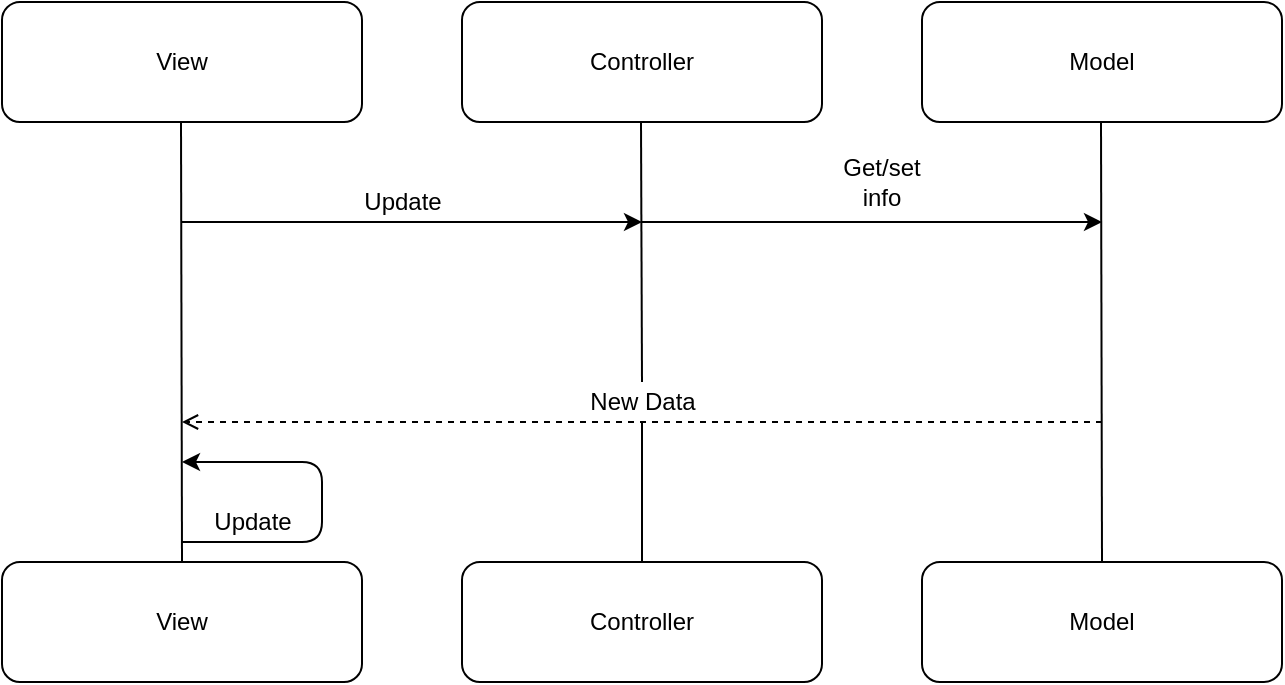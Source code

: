 <mxfile version="14.1.4" type="github">
  <diagram id="C5RBs43oDa-KdzZeNtuy" name="Page-1">
    <mxGraphModel dx="1102" dy="614" grid="1" gridSize="10" guides="1" tooltips="1" connect="1" arrows="1" fold="1" page="1" pageScale="1" pageWidth="827" pageHeight="1169" math="0" shadow="0">
      <root>
        <mxCell id="WIyWlLk6GJQsqaUBKTNV-0" />
        <mxCell id="WIyWlLk6GJQsqaUBKTNV-1" parent="WIyWlLk6GJQsqaUBKTNV-0" />
        <mxCell id="FGB6RuAwcSteGcFk_Uby-0" value="View" style="rounded=1;whiteSpace=wrap;html=1;" parent="WIyWlLk6GJQsqaUBKTNV-1" vertex="1">
          <mxGeometry x="70" y="150" width="180" height="60" as="geometry" />
        </mxCell>
        <mxCell id="FGB6RuAwcSteGcFk_Uby-2" value="View" style="rounded=1;whiteSpace=wrap;html=1;" parent="WIyWlLk6GJQsqaUBKTNV-1" vertex="1">
          <mxGeometry x="70" y="430" width="180" height="60" as="geometry" />
        </mxCell>
        <mxCell id="FGB6RuAwcSteGcFk_Uby-3" value="" style="endArrow=none;html=1;exitX=0.5;exitY=0;exitDx=0;exitDy=0;" parent="WIyWlLk6GJQsqaUBKTNV-1" source="FGB6RuAwcSteGcFk_Uby-2" edge="1">
          <mxGeometry width="50" height="50" relative="1" as="geometry">
            <mxPoint x="159.5" y="290" as="sourcePoint" />
            <mxPoint x="159.5" y="210" as="targetPoint" />
          </mxGeometry>
        </mxCell>
        <mxCell id="FGB6RuAwcSteGcFk_Uby-4" value="Controller" style="rounded=1;whiteSpace=wrap;html=1;" parent="WIyWlLk6GJQsqaUBKTNV-1" vertex="1">
          <mxGeometry x="300" y="150" width="180" height="60" as="geometry" />
        </mxCell>
        <mxCell id="FGB6RuAwcSteGcFk_Uby-5" value="Controller" style="rounded=1;whiteSpace=wrap;html=1;" parent="WIyWlLk6GJQsqaUBKTNV-1" vertex="1">
          <mxGeometry x="300" y="430" width="180" height="60" as="geometry" />
        </mxCell>
        <mxCell id="FGB6RuAwcSteGcFk_Uby-6" value="" style="endArrow=none;html=1;exitX=0.5;exitY=0;exitDx=0;exitDy=0;" parent="WIyWlLk6GJQsqaUBKTNV-1" source="xknU8V1YISgp9DnoOgRf-1" edge="1">
          <mxGeometry width="50" height="50" relative="1" as="geometry">
            <mxPoint x="389.5" y="290" as="sourcePoint" />
            <mxPoint x="389.5" y="210" as="targetPoint" />
          </mxGeometry>
        </mxCell>
        <mxCell id="FGB6RuAwcSteGcFk_Uby-7" value="Model" style="rounded=1;whiteSpace=wrap;html=1;" parent="WIyWlLk6GJQsqaUBKTNV-1" vertex="1">
          <mxGeometry x="530" y="150" width="180" height="60" as="geometry" />
        </mxCell>
        <mxCell id="FGB6RuAwcSteGcFk_Uby-8" value="Model" style="rounded=1;whiteSpace=wrap;html=1;" parent="WIyWlLk6GJQsqaUBKTNV-1" vertex="1">
          <mxGeometry x="530" y="430" width="180" height="60" as="geometry" />
        </mxCell>
        <mxCell id="FGB6RuAwcSteGcFk_Uby-9" value="" style="endArrow=none;html=1;exitX=0.5;exitY=0;exitDx=0;exitDy=0;" parent="WIyWlLk6GJQsqaUBKTNV-1" source="FGB6RuAwcSteGcFk_Uby-8" edge="1">
          <mxGeometry width="50" height="50" relative="1" as="geometry">
            <mxPoint x="619.5" y="290" as="sourcePoint" />
            <mxPoint x="619.5" y="210" as="targetPoint" />
          </mxGeometry>
        </mxCell>
        <mxCell id="FGB6RuAwcSteGcFk_Uby-10" value="" style="endArrow=classic;html=1;" parent="WIyWlLk6GJQsqaUBKTNV-1" edge="1">
          <mxGeometry width="50" height="50" relative="1" as="geometry">
            <mxPoint x="160" y="260" as="sourcePoint" />
            <mxPoint x="390" y="260" as="targetPoint" />
          </mxGeometry>
        </mxCell>
        <mxCell id="FGB6RuAwcSteGcFk_Uby-11" value="" style="endArrow=classic;html=1;" parent="WIyWlLk6GJQsqaUBKTNV-1" edge="1">
          <mxGeometry width="50" height="50" relative="1" as="geometry">
            <mxPoint x="390" y="260" as="sourcePoint" />
            <mxPoint x="620" y="260" as="targetPoint" />
          </mxGeometry>
        </mxCell>
        <mxCell id="xbyktGyrdZoSaX2DfJS7-0" value="Update" style="text;html=1;align=center;verticalAlign=middle;resizable=0;points=[];autosize=1;" parent="WIyWlLk6GJQsqaUBKTNV-1" vertex="1">
          <mxGeometry x="245" y="240" width="50" height="20" as="geometry" />
        </mxCell>
        <mxCell id="xbyktGyrdZoSaX2DfJS7-2" value="Get/set info" style="text;html=1;strokeColor=none;fillColor=none;align=center;verticalAlign=middle;whiteSpace=wrap;rounded=0;" parent="WIyWlLk6GJQsqaUBKTNV-1" vertex="1">
          <mxGeometry x="490" y="230" width="40" height="20" as="geometry" />
        </mxCell>
        <mxCell id="xknU8V1YISgp9DnoOgRf-0" value="" style="html=1;verticalAlign=bottom;labelBackgroundColor=none;endArrow=open;endFill=0;dashed=1;" parent="WIyWlLk6GJQsqaUBKTNV-1" edge="1">
          <mxGeometry width="160" relative="1" as="geometry">
            <mxPoint x="620" y="360" as="sourcePoint" />
            <mxPoint x="160" y="360" as="targetPoint" />
          </mxGeometry>
        </mxCell>
        <mxCell id="xknU8V1YISgp9DnoOgRf-1" value="New Data" style="text;html=1;align=center;verticalAlign=middle;resizable=0;points=[];autosize=1;" parent="WIyWlLk6GJQsqaUBKTNV-1" vertex="1">
          <mxGeometry x="355" y="340" width="70" height="20" as="geometry" />
        </mxCell>
        <mxCell id="xknU8V1YISgp9DnoOgRf-3" value="" style="endArrow=none;html=1;exitX=0.5;exitY=0;exitDx=0;exitDy=0;" parent="WIyWlLk6GJQsqaUBKTNV-1" source="FGB6RuAwcSteGcFk_Uby-5" target="xknU8V1YISgp9DnoOgRf-1" edge="1">
          <mxGeometry width="50" height="50" relative="1" as="geometry">
            <mxPoint x="390" y="430" as="sourcePoint" />
            <mxPoint x="389.5" y="210" as="targetPoint" />
          </mxGeometry>
        </mxCell>
        <mxCell id="xknU8V1YISgp9DnoOgRf-6" value="" style="edgeStyle=segmentEdgeStyle;endArrow=classic;html=1;" parent="WIyWlLk6GJQsqaUBKTNV-1" edge="1">
          <mxGeometry width="50" height="50" relative="1" as="geometry">
            <mxPoint x="160" y="420" as="sourcePoint" />
            <mxPoint x="160" y="380" as="targetPoint" />
            <Array as="points">
              <mxPoint x="230" y="420" />
              <mxPoint x="230" y="380" />
              <mxPoint x="160" y="380" />
            </Array>
          </mxGeometry>
        </mxCell>
        <mxCell id="xknU8V1YISgp9DnoOgRf-7" value="Update" style="text;html=1;align=center;verticalAlign=middle;resizable=0;points=[];autosize=1;" parent="WIyWlLk6GJQsqaUBKTNV-1" vertex="1">
          <mxGeometry x="170" y="400" width="50" height="20" as="geometry" />
        </mxCell>
      </root>
    </mxGraphModel>
  </diagram>
</mxfile>
